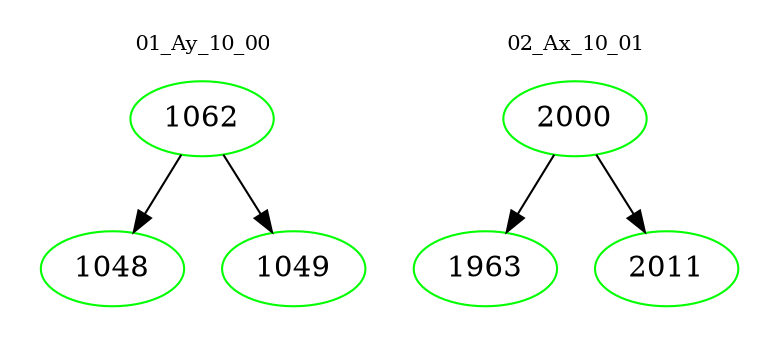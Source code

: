 digraph{
subgraph cluster_0 {
color = white
label = "01_Ay_10_00";
fontsize=10;
T0_1062 [label="1062", color="green"]
T0_1062 -> T0_1048 [color="black"]
T0_1048 [label="1048", color="green"]
T0_1062 -> T0_1049 [color="black"]
T0_1049 [label="1049", color="green"]
}
subgraph cluster_1 {
color = white
label = "02_Ax_10_01";
fontsize=10;
T1_2000 [label="2000", color="green"]
T1_2000 -> T1_1963 [color="black"]
T1_1963 [label="1963", color="green"]
T1_2000 -> T1_2011 [color="black"]
T1_2011 [label="2011", color="green"]
}
}
